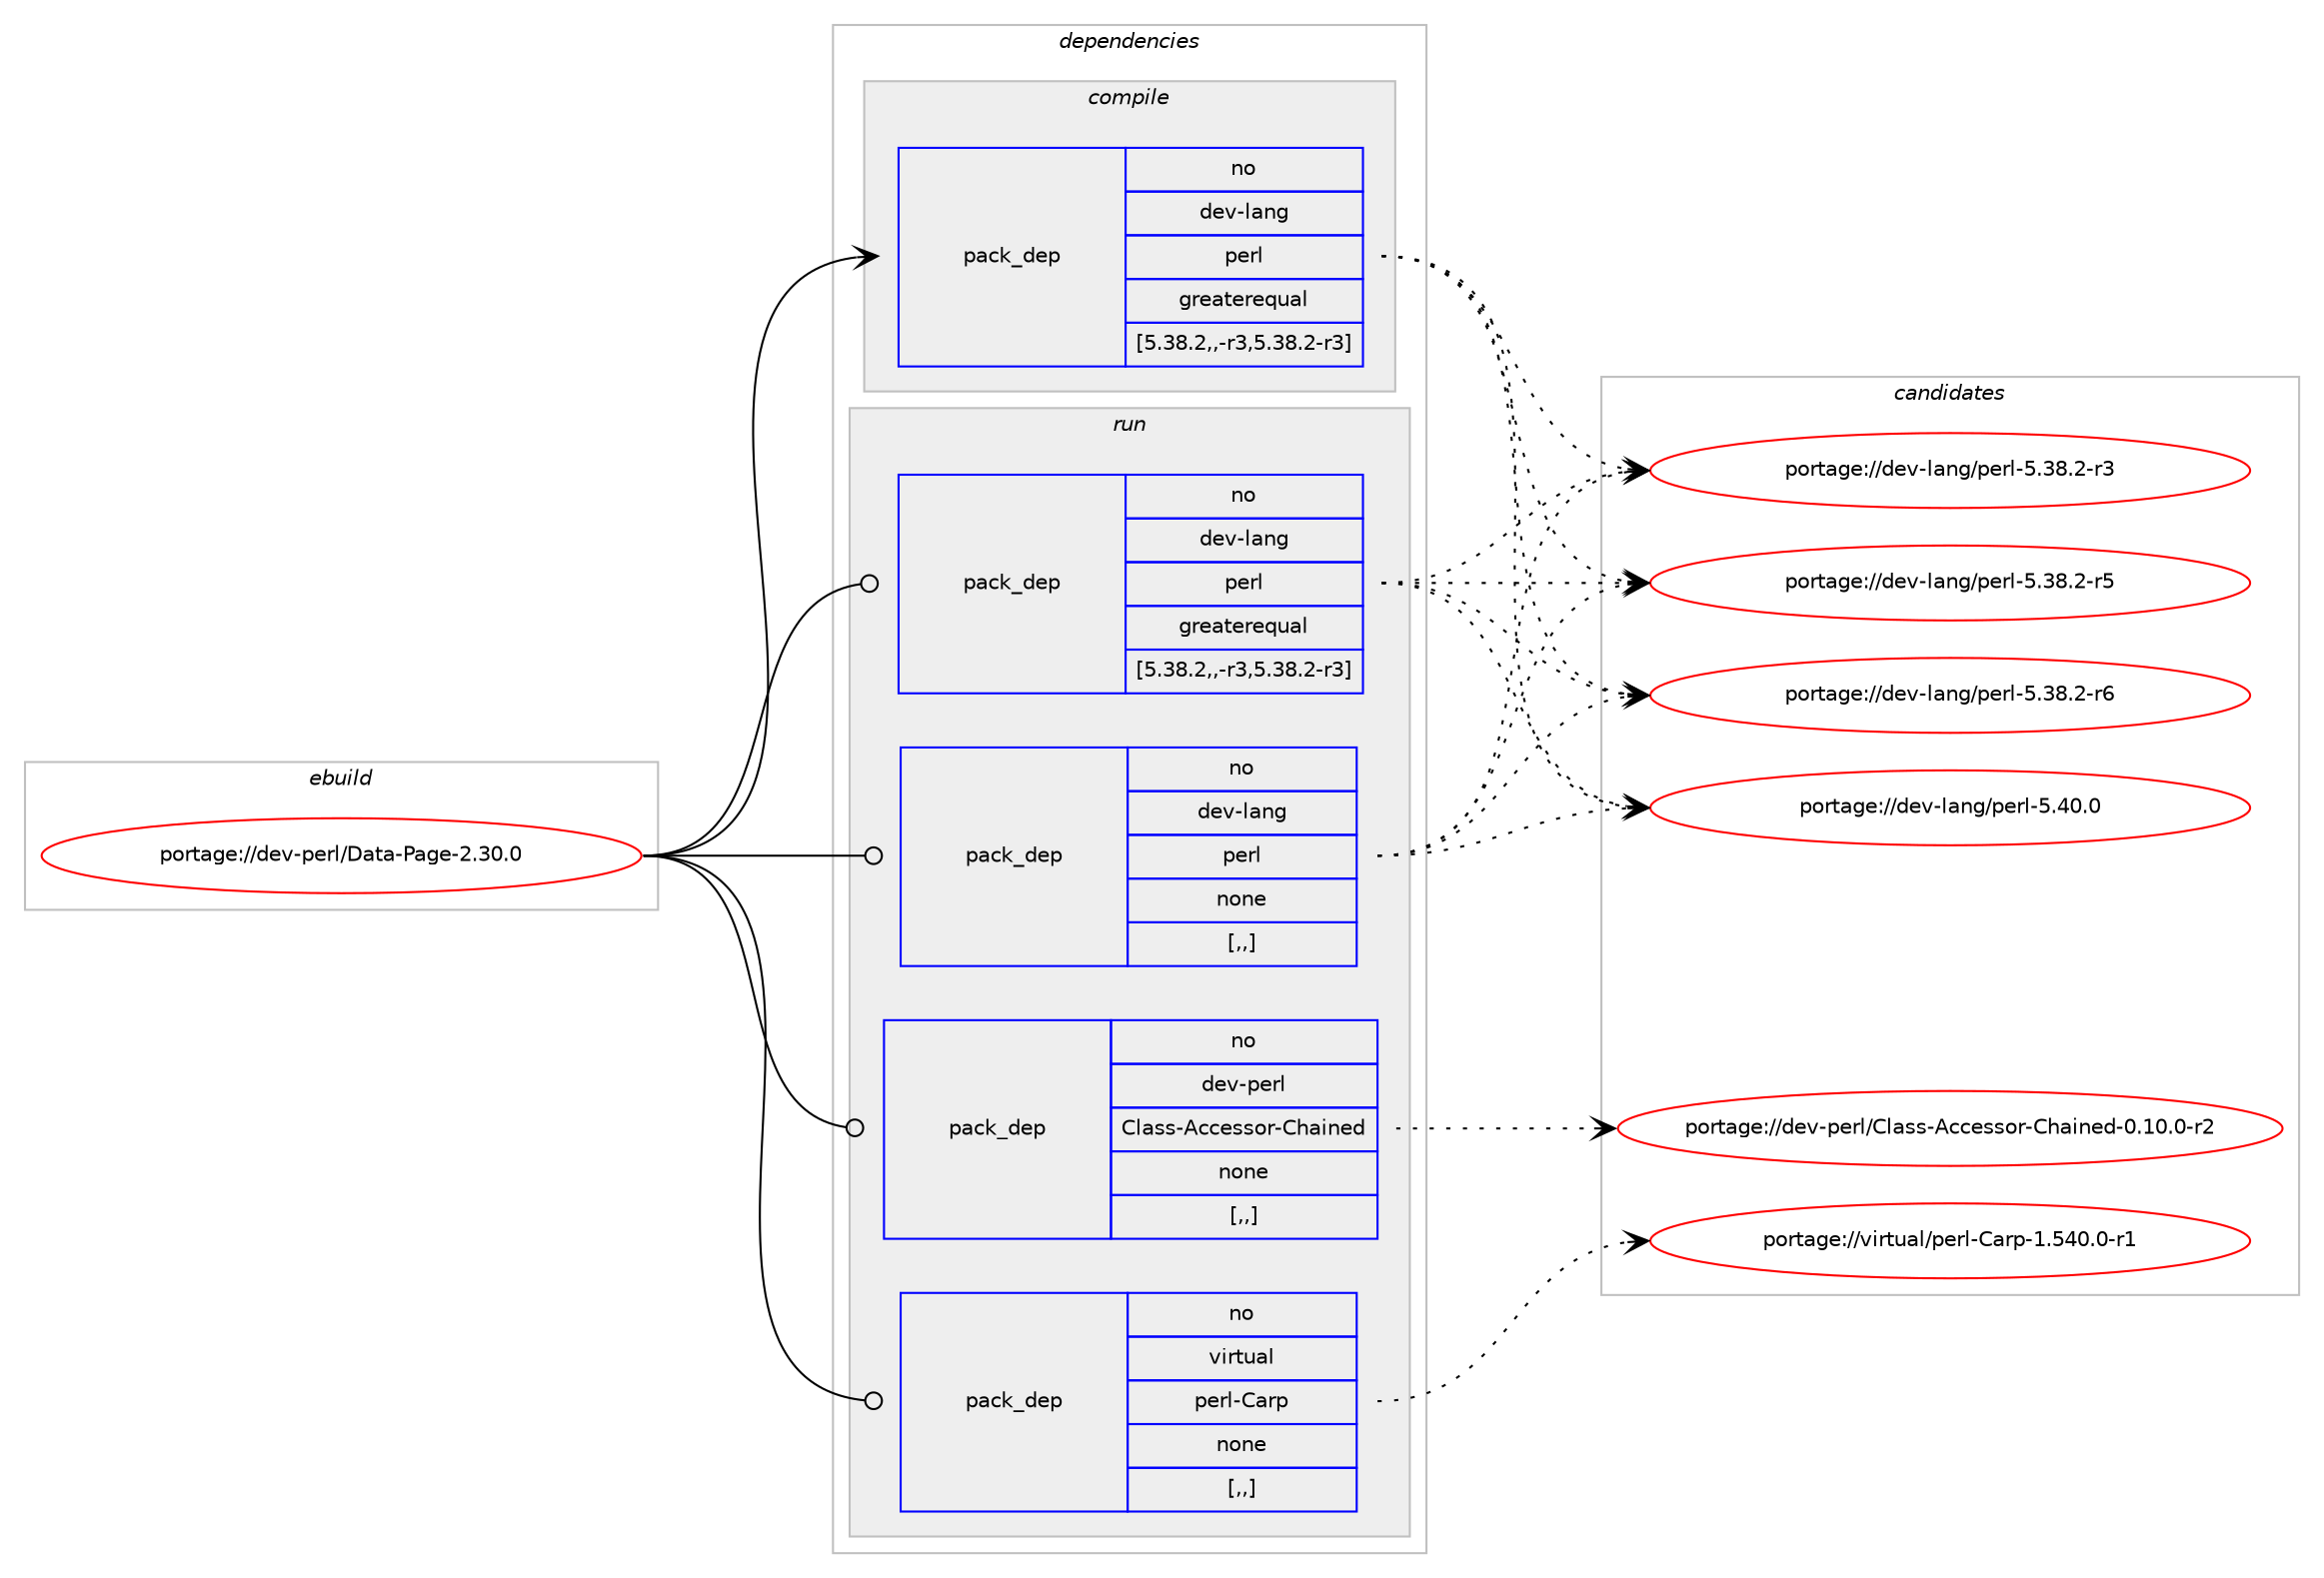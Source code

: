 digraph prolog {

# *************
# Graph options
# *************

newrank=true;
concentrate=true;
compound=true;
graph [rankdir=LR,fontname=Helvetica,fontsize=10,ranksep=1.5];#, ranksep=2.5, nodesep=0.2];
edge  [arrowhead=vee];
node  [fontname=Helvetica,fontsize=10];

# **********
# The ebuild
# **********

subgraph cluster_leftcol {
color=gray;
rank=same;
label=<<i>ebuild</i>>;
id [label="portage://dev-perl/Data-Page-2.30.0", color=red, width=4, href="../dev-perl/Data-Page-2.30.0.svg"];
}

# ****************
# The dependencies
# ****************

subgraph cluster_midcol {
color=gray;
label=<<i>dependencies</i>>;
subgraph cluster_compile {
fillcolor="#eeeeee";
style=filled;
label=<<i>compile</i>>;
subgraph pack94830 {
dependency124950 [label=<<TABLE BORDER="0" CELLBORDER="1" CELLSPACING="0" CELLPADDING="4" WIDTH="220"><TR><TD ROWSPAN="6" CELLPADDING="30">pack_dep</TD></TR><TR><TD WIDTH="110">no</TD></TR><TR><TD>dev-lang</TD></TR><TR><TD>perl</TD></TR><TR><TD>greaterequal</TD></TR><TR><TD>[5.38.2,,-r3,5.38.2-r3]</TD></TR></TABLE>>, shape=none, color=blue];
}
id:e -> dependency124950:w [weight=20,style="solid",arrowhead="vee"];
}
subgraph cluster_compileandrun {
fillcolor="#eeeeee";
style=filled;
label=<<i>compile and run</i>>;
}
subgraph cluster_run {
fillcolor="#eeeeee";
style=filled;
label=<<i>run</i>>;
subgraph pack94831 {
dependency124951 [label=<<TABLE BORDER="0" CELLBORDER="1" CELLSPACING="0" CELLPADDING="4" WIDTH="220"><TR><TD ROWSPAN="6" CELLPADDING="30">pack_dep</TD></TR><TR><TD WIDTH="110">no</TD></TR><TR><TD>dev-lang</TD></TR><TR><TD>perl</TD></TR><TR><TD>greaterequal</TD></TR><TR><TD>[5.38.2,,-r3,5.38.2-r3]</TD></TR></TABLE>>, shape=none, color=blue];
}
id:e -> dependency124951:w [weight=20,style="solid",arrowhead="odot"];
subgraph pack94832 {
dependency124952 [label=<<TABLE BORDER="0" CELLBORDER="1" CELLSPACING="0" CELLPADDING="4" WIDTH="220"><TR><TD ROWSPAN="6" CELLPADDING="30">pack_dep</TD></TR><TR><TD WIDTH="110">no</TD></TR><TR><TD>dev-lang</TD></TR><TR><TD>perl</TD></TR><TR><TD>none</TD></TR><TR><TD>[,,]</TD></TR></TABLE>>, shape=none, color=blue];
}
id:e -> dependency124952:w [weight=20,style="solid",arrowhead="odot"];
subgraph pack94833 {
dependency124953 [label=<<TABLE BORDER="0" CELLBORDER="1" CELLSPACING="0" CELLPADDING="4" WIDTH="220"><TR><TD ROWSPAN="6" CELLPADDING="30">pack_dep</TD></TR><TR><TD WIDTH="110">no</TD></TR><TR><TD>dev-perl</TD></TR><TR><TD>Class-Accessor-Chained</TD></TR><TR><TD>none</TD></TR><TR><TD>[,,]</TD></TR></TABLE>>, shape=none, color=blue];
}
id:e -> dependency124953:w [weight=20,style="solid",arrowhead="odot"];
subgraph pack94834 {
dependency124954 [label=<<TABLE BORDER="0" CELLBORDER="1" CELLSPACING="0" CELLPADDING="4" WIDTH="220"><TR><TD ROWSPAN="6" CELLPADDING="30">pack_dep</TD></TR><TR><TD WIDTH="110">no</TD></TR><TR><TD>virtual</TD></TR><TR><TD>perl-Carp</TD></TR><TR><TD>none</TD></TR><TR><TD>[,,]</TD></TR></TABLE>>, shape=none, color=blue];
}
id:e -> dependency124954:w [weight=20,style="solid",arrowhead="odot"];
}
}

# **************
# The candidates
# **************

subgraph cluster_choices {
rank=same;
color=gray;
label=<<i>candidates</i>>;

subgraph choice94830 {
color=black;
nodesep=1;
choice100101118451089711010347112101114108455346515646504511451 [label="portage://dev-lang/perl-5.38.2-r3", color=red, width=4,href="../dev-lang/perl-5.38.2-r3.svg"];
choice100101118451089711010347112101114108455346515646504511453 [label="portage://dev-lang/perl-5.38.2-r5", color=red, width=4,href="../dev-lang/perl-5.38.2-r5.svg"];
choice100101118451089711010347112101114108455346515646504511454 [label="portage://dev-lang/perl-5.38.2-r6", color=red, width=4,href="../dev-lang/perl-5.38.2-r6.svg"];
choice10010111845108971101034711210111410845534652484648 [label="portage://dev-lang/perl-5.40.0", color=red, width=4,href="../dev-lang/perl-5.40.0.svg"];
dependency124950:e -> choice100101118451089711010347112101114108455346515646504511451:w [style=dotted,weight="100"];
dependency124950:e -> choice100101118451089711010347112101114108455346515646504511453:w [style=dotted,weight="100"];
dependency124950:e -> choice100101118451089711010347112101114108455346515646504511454:w [style=dotted,weight="100"];
dependency124950:e -> choice10010111845108971101034711210111410845534652484648:w [style=dotted,weight="100"];
}
subgraph choice94831 {
color=black;
nodesep=1;
choice100101118451089711010347112101114108455346515646504511451 [label="portage://dev-lang/perl-5.38.2-r3", color=red, width=4,href="../dev-lang/perl-5.38.2-r3.svg"];
choice100101118451089711010347112101114108455346515646504511453 [label="portage://dev-lang/perl-5.38.2-r5", color=red, width=4,href="../dev-lang/perl-5.38.2-r5.svg"];
choice100101118451089711010347112101114108455346515646504511454 [label="portage://dev-lang/perl-5.38.2-r6", color=red, width=4,href="../dev-lang/perl-5.38.2-r6.svg"];
choice10010111845108971101034711210111410845534652484648 [label="portage://dev-lang/perl-5.40.0", color=red, width=4,href="../dev-lang/perl-5.40.0.svg"];
dependency124951:e -> choice100101118451089711010347112101114108455346515646504511451:w [style=dotted,weight="100"];
dependency124951:e -> choice100101118451089711010347112101114108455346515646504511453:w [style=dotted,weight="100"];
dependency124951:e -> choice100101118451089711010347112101114108455346515646504511454:w [style=dotted,weight="100"];
dependency124951:e -> choice10010111845108971101034711210111410845534652484648:w [style=dotted,weight="100"];
}
subgraph choice94832 {
color=black;
nodesep=1;
choice100101118451089711010347112101114108455346515646504511451 [label="portage://dev-lang/perl-5.38.2-r3", color=red, width=4,href="../dev-lang/perl-5.38.2-r3.svg"];
choice100101118451089711010347112101114108455346515646504511453 [label="portage://dev-lang/perl-5.38.2-r5", color=red, width=4,href="../dev-lang/perl-5.38.2-r5.svg"];
choice100101118451089711010347112101114108455346515646504511454 [label="portage://dev-lang/perl-5.38.2-r6", color=red, width=4,href="../dev-lang/perl-5.38.2-r6.svg"];
choice10010111845108971101034711210111410845534652484648 [label="portage://dev-lang/perl-5.40.0", color=red, width=4,href="../dev-lang/perl-5.40.0.svg"];
dependency124952:e -> choice100101118451089711010347112101114108455346515646504511451:w [style=dotted,weight="100"];
dependency124952:e -> choice100101118451089711010347112101114108455346515646504511453:w [style=dotted,weight="100"];
dependency124952:e -> choice100101118451089711010347112101114108455346515646504511454:w [style=dotted,weight="100"];
dependency124952:e -> choice10010111845108971101034711210111410845534652484648:w [style=dotted,weight="100"];
}
subgraph choice94833 {
color=black;
nodesep=1;
choice1001011184511210111410847671089711511545659999101115115111114456710497105110101100454846494846484511450 [label="portage://dev-perl/Class-Accessor-Chained-0.10.0-r2", color=red, width=4,href="../dev-perl/Class-Accessor-Chained-0.10.0-r2.svg"];
dependency124953:e -> choice1001011184511210111410847671089711511545659999101115115111114456710497105110101100454846494846484511450:w [style=dotted,weight="100"];
}
subgraph choice94834 {
color=black;
nodesep=1;
choice118105114116117971084711210111410845679711411245494653524846484511449 [label="portage://virtual/perl-Carp-1.540.0-r1", color=red, width=4,href="../virtual/perl-Carp-1.540.0-r1.svg"];
dependency124954:e -> choice118105114116117971084711210111410845679711411245494653524846484511449:w [style=dotted,weight="100"];
}
}

}
